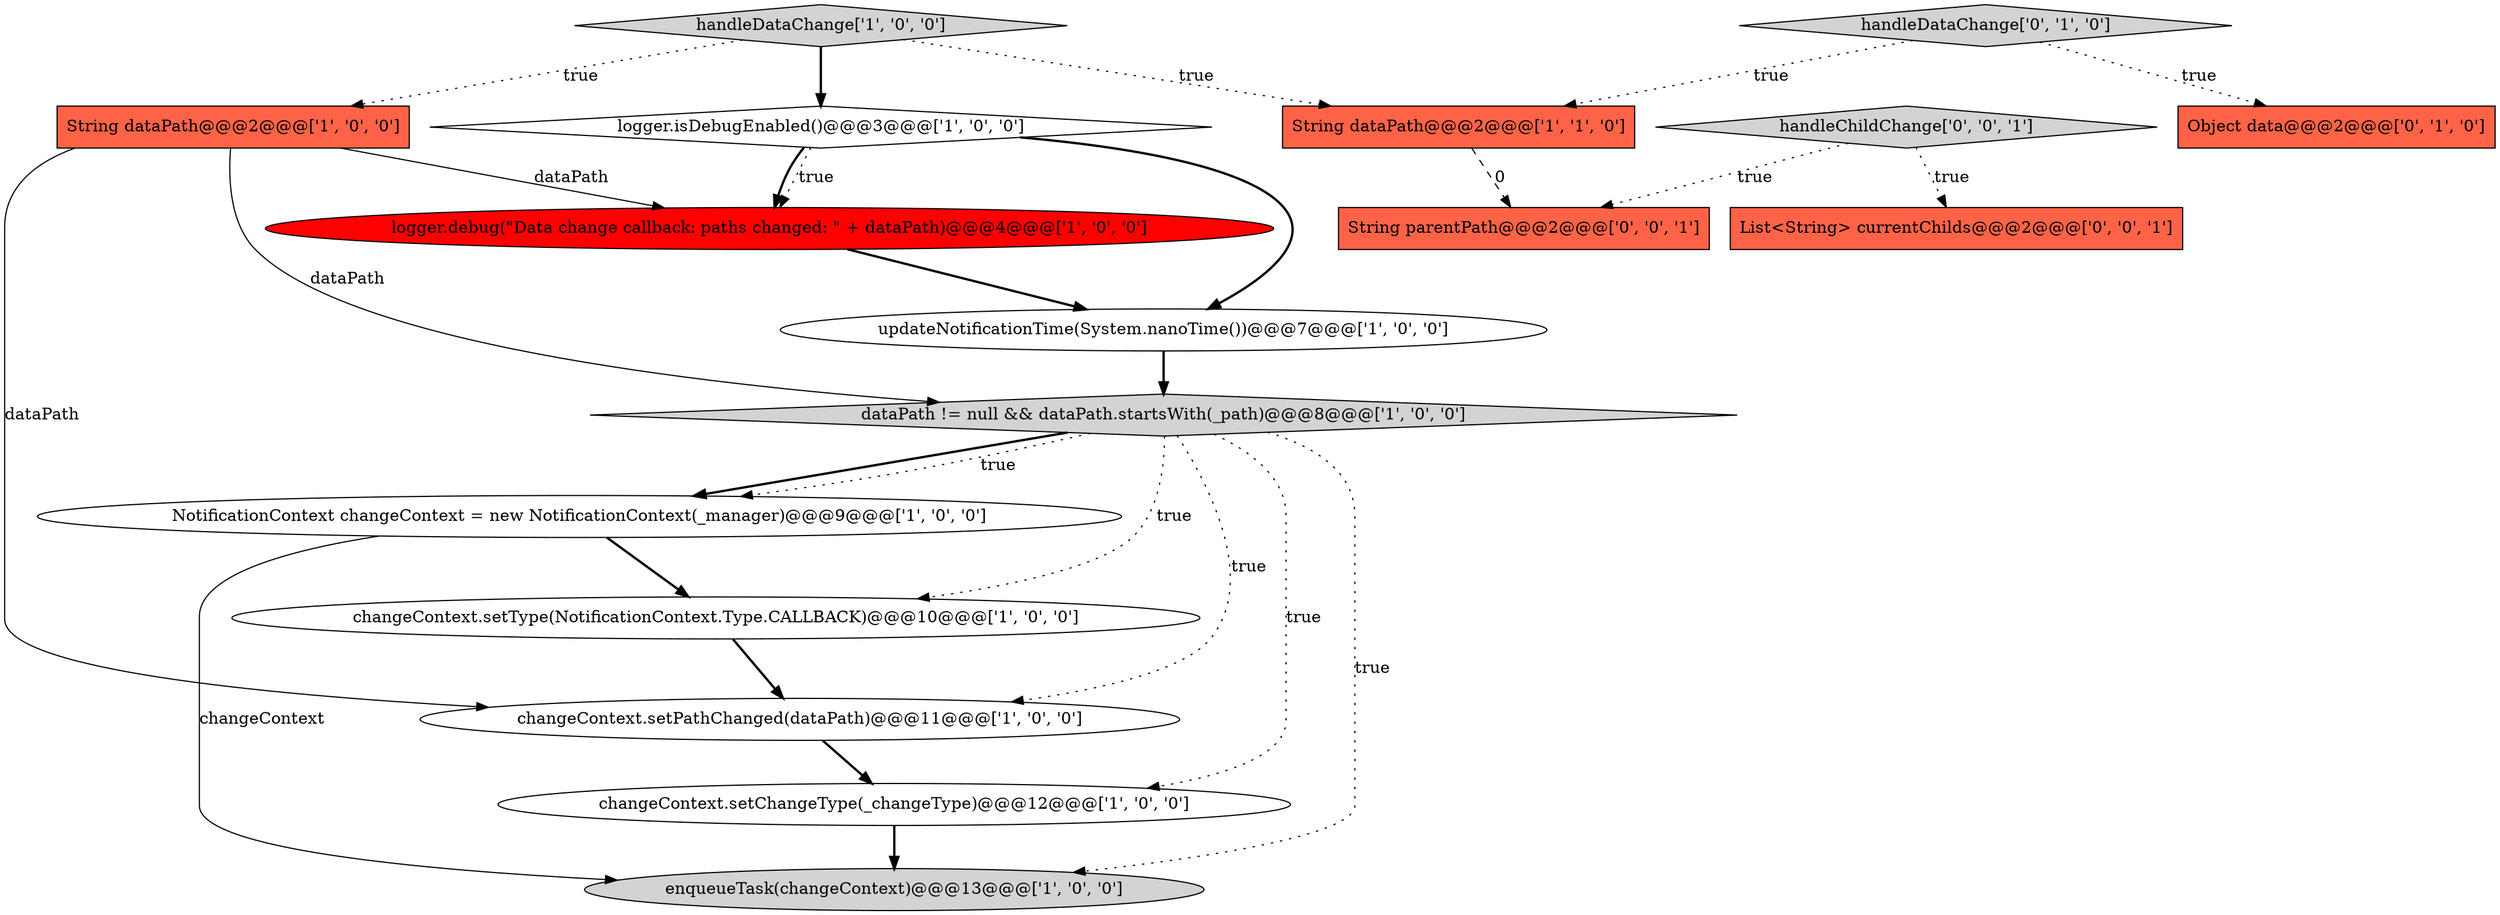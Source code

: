 digraph {
1 [style = filled, label = "logger.debug(\"Data change callback: paths changed: \" + dataPath)@@@4@@@['1', '0', '0']", fillcolor = red, shape = ellipse image = "AAA1AAABBB1BBB"];
3 [style = filled, label = "String dataPath@@@2@@@['1', '1', '0']", fillcolor = tomato, shape = box image = "AAA0AAABBB1BBB"];
6 [style = filled, label = "logger.isDebugEnabled()@@@3@@@['1', '0', '0']", fillcolor = white, shape = diamond image = "AAA0AAABBB1BBB"];
0 [style = filled, label = "changeContext.setChangeType(_changeType)@@@12@@@['1', '0', '0']", fillcolor = white, shape = ellipse image = "AAA0AAABBB1BBB"];
8 [style = filled, label = "changeContext.setPathChanged(dataPath)@@@11@@@['1', '0', '0']", fillcolor = white, shape = ellipse image = "AAA0AAABBB1BBB"];
14 [style = filled, label = "List<String> currentChilds@@@2@@@['0', '0', '1']", fillcolor = tomato, shape = box image = "AAA0AAABBB3BBB"];
4 [style = filled, label = "updateNotificationTime(System.nanoTime())@@@7@@@['1', '0', '0']", fillcolor = white, shape = ellipse image = "AAA0AAABBB1BBB"];
11 [style = filled, label = "changeContext.setType(NotificationContext.Type.CALLBACK)@@@10@@@['1', '0', '0']", fillcolor = white, shape = ellipse image = "AAA0AAABBB1BBB"];
7 [style = filled, label = "enqueueTask(changeContext)@@@13@@@['1', '0', '0']", fillcolor = lightgray, shape = ellipse image = "AAA0AAABBB1BBB"];
10 [style = filled, label = "handleDataChange['1', '0', '0']", fillcolor = lightgray, shape = diamond image = "AAA0AAABBB1BBB"];
13 [style = filled, label = "handleDataChange['0', '1', '0']", fillcolor = lightgray, shape = diamond image = "AAA0AAABBB2BBB"];
2 [style = filled, label = "String dataPath@@@2@@@['1', '0', '0']", fillcolor = tomato, shape = box image = "AAA0AAABBB1BBB"];
5 [style = filled, label = "NotificationContext changeContext = new NotificationContext(_manager)@@@9@@@['1', '0', '0']", fillcolor = white, shape = ellipse image = "AAA0AAABBB1BBB"];
15 [style = filled, label = "handleChildChange['0', '0', '1']", fillcolor = lightgray, shape = diamond image = "AAA0AAABBB3BBB"];
12 [style = filled, label = "Object data@@@2@@@['0', '1', '0']", fillcolor = tomato, shape = box image = "AAA0AAABBB2BBB"];
16 [style = filled, label = "String parentPath@@@2@@@['0', '0', '1']", fillcolor = tomato, shape = box image = "AAA0AAABBB3BBB"];
9 [style = filled, label = "dataPath != null && dataPath.startsWith(_path)@@@8@@@['1', '0', '0']", fillcolor = lightgray, shape = diamond image = "AAA0AAABBB1BBB"];
2->1 [style = solid, label="dataPath"];
4->9 [style = bold, label=""];
1->4 [style = bold, label=""];
9->0 [style = dotted, label="true"];
13->3 [style = dotted, label="true"];
13->12 [style = dotted, label="true"];
9->11 [style = dotted, label="true"];
6->1 [style = dotted, label="true"];
10->3 [style = dotted, label="true"];
15->16 [style = dotted, label="true"];
15->14 [style = dotted, label="true"];
10->6 [style = bold, label=""];
0->7 [style = bold, label=""];
9->8 [style = dotted, label="true"];
8->0 [style = bold, label=""];
6->1 [style = bold, label=""];
6->4 [style = bold, label=""];
10->2 [style = dotted, label="true"];
2->8 [style = solid, label="dataPath"];
9->5 [style = bold, label=""];
11->8 [style = bold, label=""];
5->7 [style = solid, label="changeContext"];
5->11 [style = bold, label=""];
2->9 [style = solid, label="dataPath"];
9->7 [style = dotted, label="true"];
3->16 [style = dashed, label="0"];
9->5 [style = dotted, label="true"];
}
